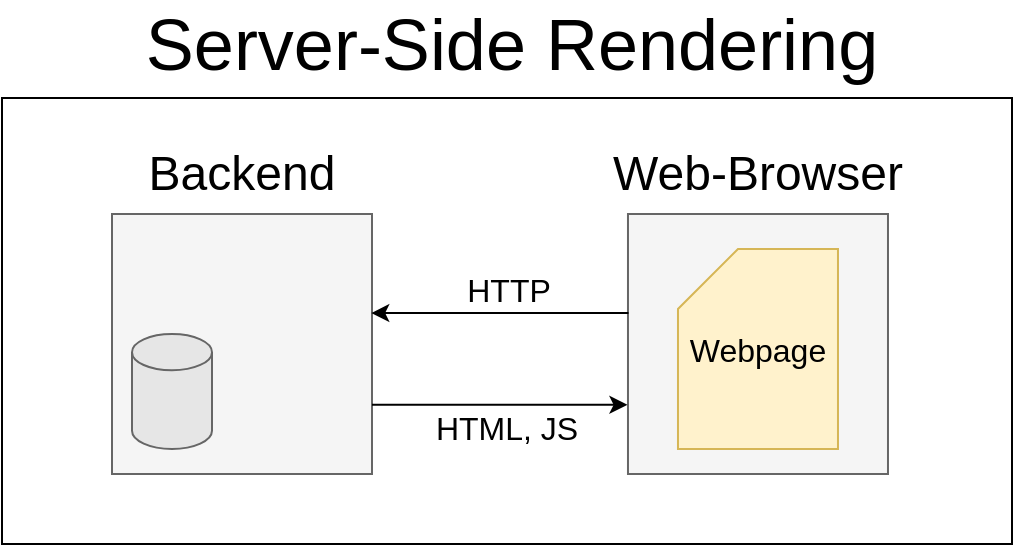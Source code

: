 <mxfile version="14.6.13" type="device"><diagram id="_sBXtT4npocPMuQJmhh0" name="Page-1"><mxGraphModel dx="2872" dy="1121" grid="1" gridSize="10" guides="1" tooltips="1" connect="1" arrows="1" fold="1" page="1" pageScale="1" pageWidth="850" pageHeight="1100" math="0" shadow="0"><root><mxCell id="0"/><mxCell id="1" parent="0"/><mxCell id="J0PaunwmQe6XnSEQiVF5-1" value="" style="rounded=0;whiteSpace=wrap;html=1;" parent="1" vertex="1"><mxGeometry x="-165" y="427" width="505" height="223" as="geometry"/></mxCell><mxCell id="J0PaunwmQe6XnSEQiVF5-2" value="&lt;font style=&quot;font-size: 36px&quot;&gt;Server-Side Rendering&lt;br&gt;&lt;/font&gt;" style="text;html=1;strokeColor=none;fillColor=none;align=center;verticalAlign=middle;whiteSpace=wrap;rounded=0;" parent="1" vertex="1"><mxGeometry x="-160" y="390" width="500" height="20" as="geometry"/></mxCell><mxCell id="J0PaunwmQe6XnSEQiVF5-9" value="" style="rounded=0;whiteSpace=wrap;html=1;fillColor=#f5f5f5;strokeColor=#666666;fontColor=#333333;" parent="1" vertex="1"><mxGeometry x="-110" y="485" width="130" height="130" as="geometry"/></mxCell><mxCell id="J0PaunwmQe6XnSEQiVF5-10" value="&lt;font style=&quot;font-size: 24px&quot;&gt;Backend&lt;/font&gt;" style="text;html=1;strokeColor=none;fillColor=none;align=center;verticalAlign=middle;whiteSpace=wrap;rounded=0;" parent="1" vertex="1"><mxGeometry x="-110" y="455" width="130" height="20" as="geometry"/></mxCell><mxCell id="J0PaunwmQe6XnSEQiVF5-11" value="" style="shape=cylinder3;whiteSpace=wrap;html=1;boundedLbl=1;backgroundOutline=1;size=9.069;strokeColor=#666666;fontColor=#333333;fillColor=#E6E6E6;" parent="1" vertex="1"><mxGeometry x="-100" y="545" width="40" height="57.5" as="geometry"/></mxCell><mxCell id="J0PaunwmQe6XnSEQiVF5-12" value="" style="rounded=0;whiteSpace=wrap;html=1;fillColor=#f5f5f5;strokeColor=#666666;fontColor=#333333;" parent="1" vertex="1"><mxGeometry x="147.99" y="485" width="130" height="130" as="geometry"/></mxCell><mxCell id="J0PaunwmQe6XnSEQiVF5-13" value="&lt;font style=&quot;font-size: 24px&quot;&gt;Web-Browser&lt;/font&gt;" style="text;html=1;strokeColor=none;fillColor=none;align=center;verticalAlign=middle;whiteSpace=wrap;rounded=0;" parent="1" vertex="1"><mxGeometry x="137.99" y="455" width="150" height="20" as="geometry"/></mxCell><mxCell id="J0PaunwmQe6XnSEQiVF5-18" value="" style="endArrow=classic;html=1;entryX=0.997;entryY=0.381;entryDx=0;entryDy=0;entryPerimeter=0;exitX=0.002;exitY=0.381;exitDx=0;exitDy=0;exitPerimeter=0;" parent="1" edge="1" target="J0PaunwmQe6XnSEQiVF5-9" source="J0PaunwmQe6XnSEQiVF5-12"><mxGeometry width="50" height="50" relative="1" as="geometry"><mxPoint x="135.565" y="535.003" as="sourcePoint"/><mxPoint x="29.995" y="535.003" as="targetPoint"/></mxGeometry></mxCell><mxCell id="J0PaunwmQe6XnSEQiVF5-19" value="&lt;div&gt;HTTP&lt;/div&gt;" style="edgeLabel;html=1;align=center;verticalAlign=middle;resizable=0;points=[];fontSize=16;" parent="J0PaunwmQe6XnSEQiVF5-18" vertex="1" connectable="0"><mxGeometry x="0.154" y="1" relative="1" as="geometry"><mxPoint x="13" y="-13" as="offset"/></mxGeometry></mxCell><mxCell id="J0PaunwmQe6XnSEQiVF5-22" value="" style="endArrow=classic;html=1;fontSize=16;exitX=1;exitY=0.734;exitDx=0;exitDy=0;exitPerimeter=0;entryX=-0.002;entryY=0.734;entryDx=0;entryDy=0;entryPerimeter=0;" parent="1" edge="1" target="J0PaunwmQe6XnSEQiVF5-12" source="J0PaunwmQe6XnSEQiVF5-9"><mxGeometry width="50" height="50" relative="1" as="geometry"><mxPoint x="35.475" y="580.495" as="sourcePoint"/><mxPoint x="137.985" y="580.495" as="targetPoint"/></mxGeometry></mxCell><mxCell id="J0PaunwmQe6XnSEQiVF5-23" value="&lt;div&gt;HTML, JS&lt;br&gt;&lt;/div&gt;" style="edgeLabel;html=1;align=center;verticalAlign=middle;resizable=0;points=[];fontSize=16;" parent="J0PaunwmQe6XnSEQiVF5-22" vertex="1" connectable="0"><mxGeometry x="0.864" relative="1" as="geometry"><mxPoint x="-52" y="11" as="offset"/></mxGeometry></mxCell><mxCell id="gmtFGpk8UaxM_xT0wOzT-3" value="&lt;font style=&quot;font-size: 16px&quot;&gt;Webpage&lt;/font&gt;" style="shape=card;whiteSpace=wrap;html=1;fillColor=#fff2cc;strokeColor=#d6b656;" vertex="1" parent="1"><mxGeometry x="172.99" y="502.5" width="80" height="100" as="geometry"/></mxCell></root></mxGraphModel></diagram></mxfile>